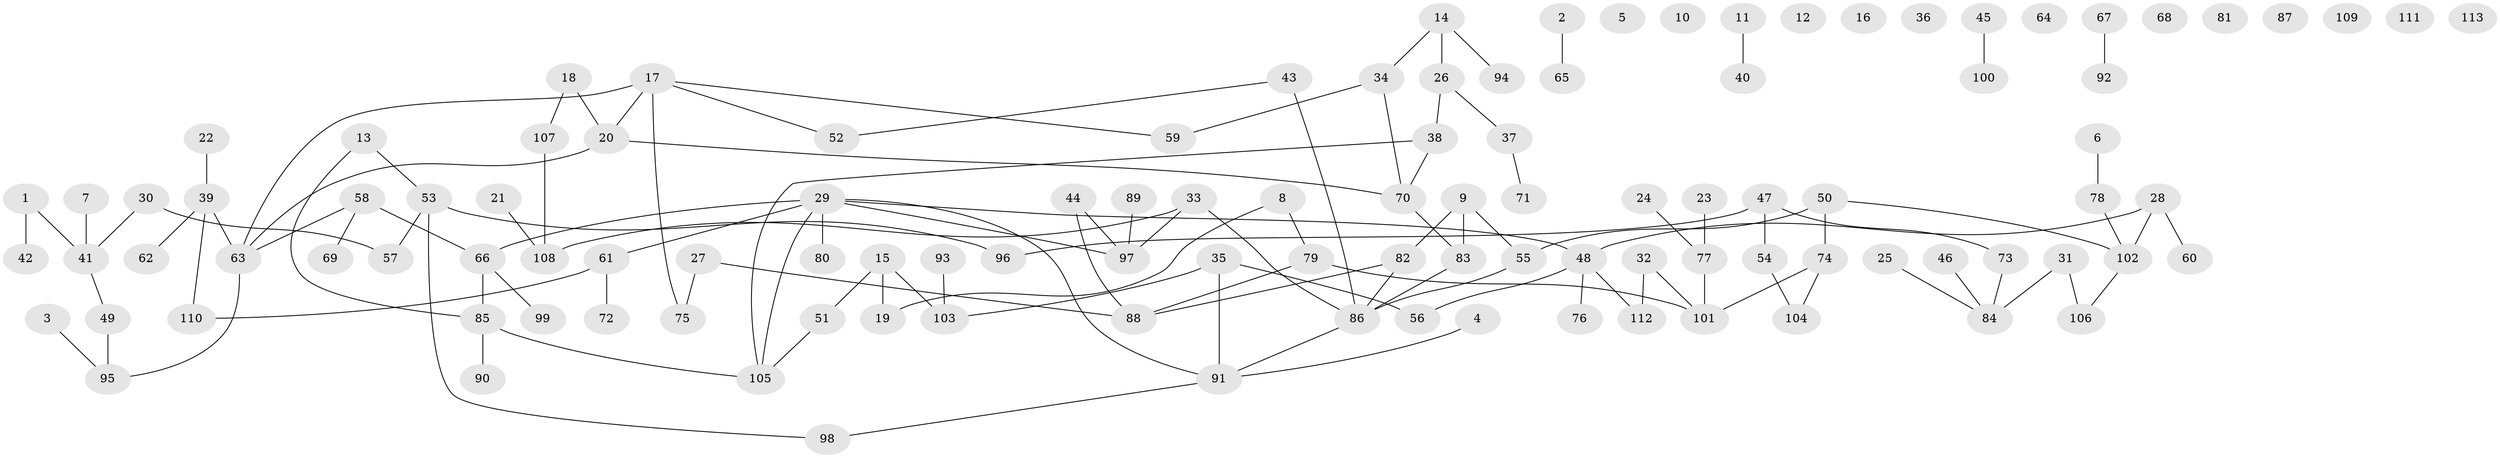 // coarse degree distribution, {5: 0.0625, 2: 0.34375, 4: 0.3125, 3: 0.09375, 6: 0.03125, 7: 0.03125, 1: 0.125}
// Generated by graph-tools (version 1.1) at 2025/35/03/04/25 23:35:45]
// undirected, 113 vertices, 120 edges
graph export_dot {
  node [color=gray90,style=filled];
  1;
  2;
  3;
  4;
  5;
  6;
  7;
  8;
  9;
  10;
  11;
  12;
  13;
  14;
  15;
  16;
  17;
  18;
  19;
  20;
  21;
  22;
  23;
  24;
  25;
  26;
  27;
  28;
  29;
  30;
  31;
  32;
  33;
  34;
  35;
  36;
  37;
  38;
  39;
  40;
  41;
  42;
  43;
  44;
  45;
  46;
  47;
  48;
  49;
  50;
  51;
  52;
  53;
  54;
  55;
  56;
  57;
  58;
  59;
  60;
  61;
  62;
  63;
  64;
  65;
  66;
  67;
  68;
  69;
  70;
  71;
  72;
  73;
  74;
  75;
  76;
  77;
  78;
  79;
  80;
  81;
  82;
  83;
  84;
  85;
  86;
  87;
  88;
  89;
  90;
  91;
  92;
  93;
  94;
  95;
  96;
  97;
  98;
  99;
  100;
  101;
  102;
  103;
  104;
  105;
  106;
  107;
  108;
  109;
  110;
  111;
  112;
  113;
  1 -- 41;
  1 -- 42;
  2 -- 65;
  3 -- 95;
  4 -- 91;
  6 -- 78;
  7 -- 41;
  8 -- 19;
  8 -- 79;
  9 -- 55;
  9 -- 82;
  9 -- 83;
  11 -- 40;
  13 -- 53;
  13 -- 85;
  14 -- 26;
  14 -- 34;
  14 -- 94;
  15 -- 19;
  15 -- 51;
  15 -- 103;
  17 -- 20;
  17 -- 52;
  17 -- 59;
  17 -- 63;
  17 -- 75;
  18 -- 20;
  18 -- 107;
  20 -- 63;
  20 -- 70;
  21 -- 108;
  22 -- 39;
  23 -- 77;
  24 -- 77;
  25 -- 84;
  26 -- 37;
  26 -- 38;
  27 -- 75;
  27 -- 88;
  28 -- 48;
  28 -- 60;
  28 -- 102;
  29 -- 48;
  29 -- 61;
  29 -- 66;
  29 -- 80;
  29 -- 91;
  29 -- 97;
  29 -- 105;
  30 -- 41;
  30 -- 57;
  31 -- 84;
  31 -- 106;
  32 -- 101;
  32 -- 112;
  33 -- 86;
  33 -- 97;
  33 -- 108;
  34 -- 59;
  34 -- 70;
  35 -- 56;
  35 -- 91;
  35 -- 103;
  37 -- 71;
  38 -- 70;
  38 -- 105;
  39 -- 62;
  39 -- 63;
  39 -- 110;
  41 -- 49;
  43 -- 52;
  43 -- 86;
  44 -- 88;
  44 -- 97;
  45 -- 100;
  46 -- 84;
  47 -- 54;
  47 -- 73;
  47 -- 96;
  48 -- 56;
  48 -- 76;
  48 -- 112;
  49 -- 95;
  50 -- 55;
  50 -- 74;
  50 -- 102;
  51 -- 105;
  53 -- 57;
  53 -- 96;
  53 -- 98;
  54 -- 104;
  55 -- 86;
  58 -- 63;
  58 -- 66;
  58 -- 69;
  61 -- 72;
  61 -- 110;
  63 -- 95;
  66 -- 85;
  66 -- 99;
  67 -- 92;
  70 -- 83;
  73 -- 84;
  74 -- 101;
  74 -- 104;
  77 -- 101;
  78 -- 102;
  79 -- 88;
  79 -- 101;
  82 -- 86;
  82 -- 88;
  83 -- 86;
  85 -- 90;
  85 -- 105;
  86 -- 91;
  89 -- 97;
  91 -- 98;
  93 -- 103;
  102 -- 106;
  107 -- 108;
}
